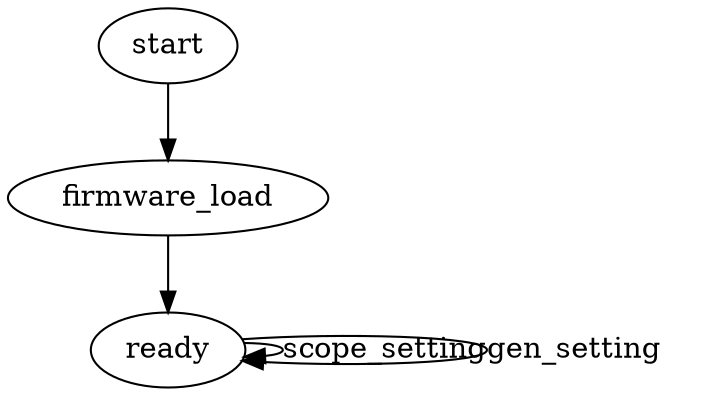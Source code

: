 digraph pcsgu250_states {
  start -> firmware_load -> ready;
  ready -> ready [label="scope_setting"];
  ready -> ready [label="gen_setting"];
}
